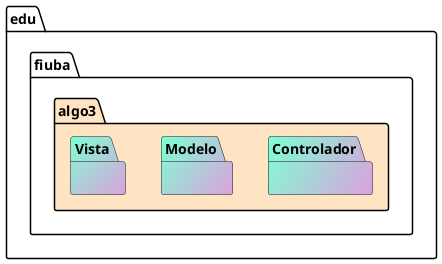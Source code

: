 @startuml

package edu.fiuba.algo3 #Bisque{

package Controlador #Aquamarine/Plum{
}
package Modelo #Aquamarine/Plum{
}
package Vista #Aquamarine/Plum{
}

@enduml